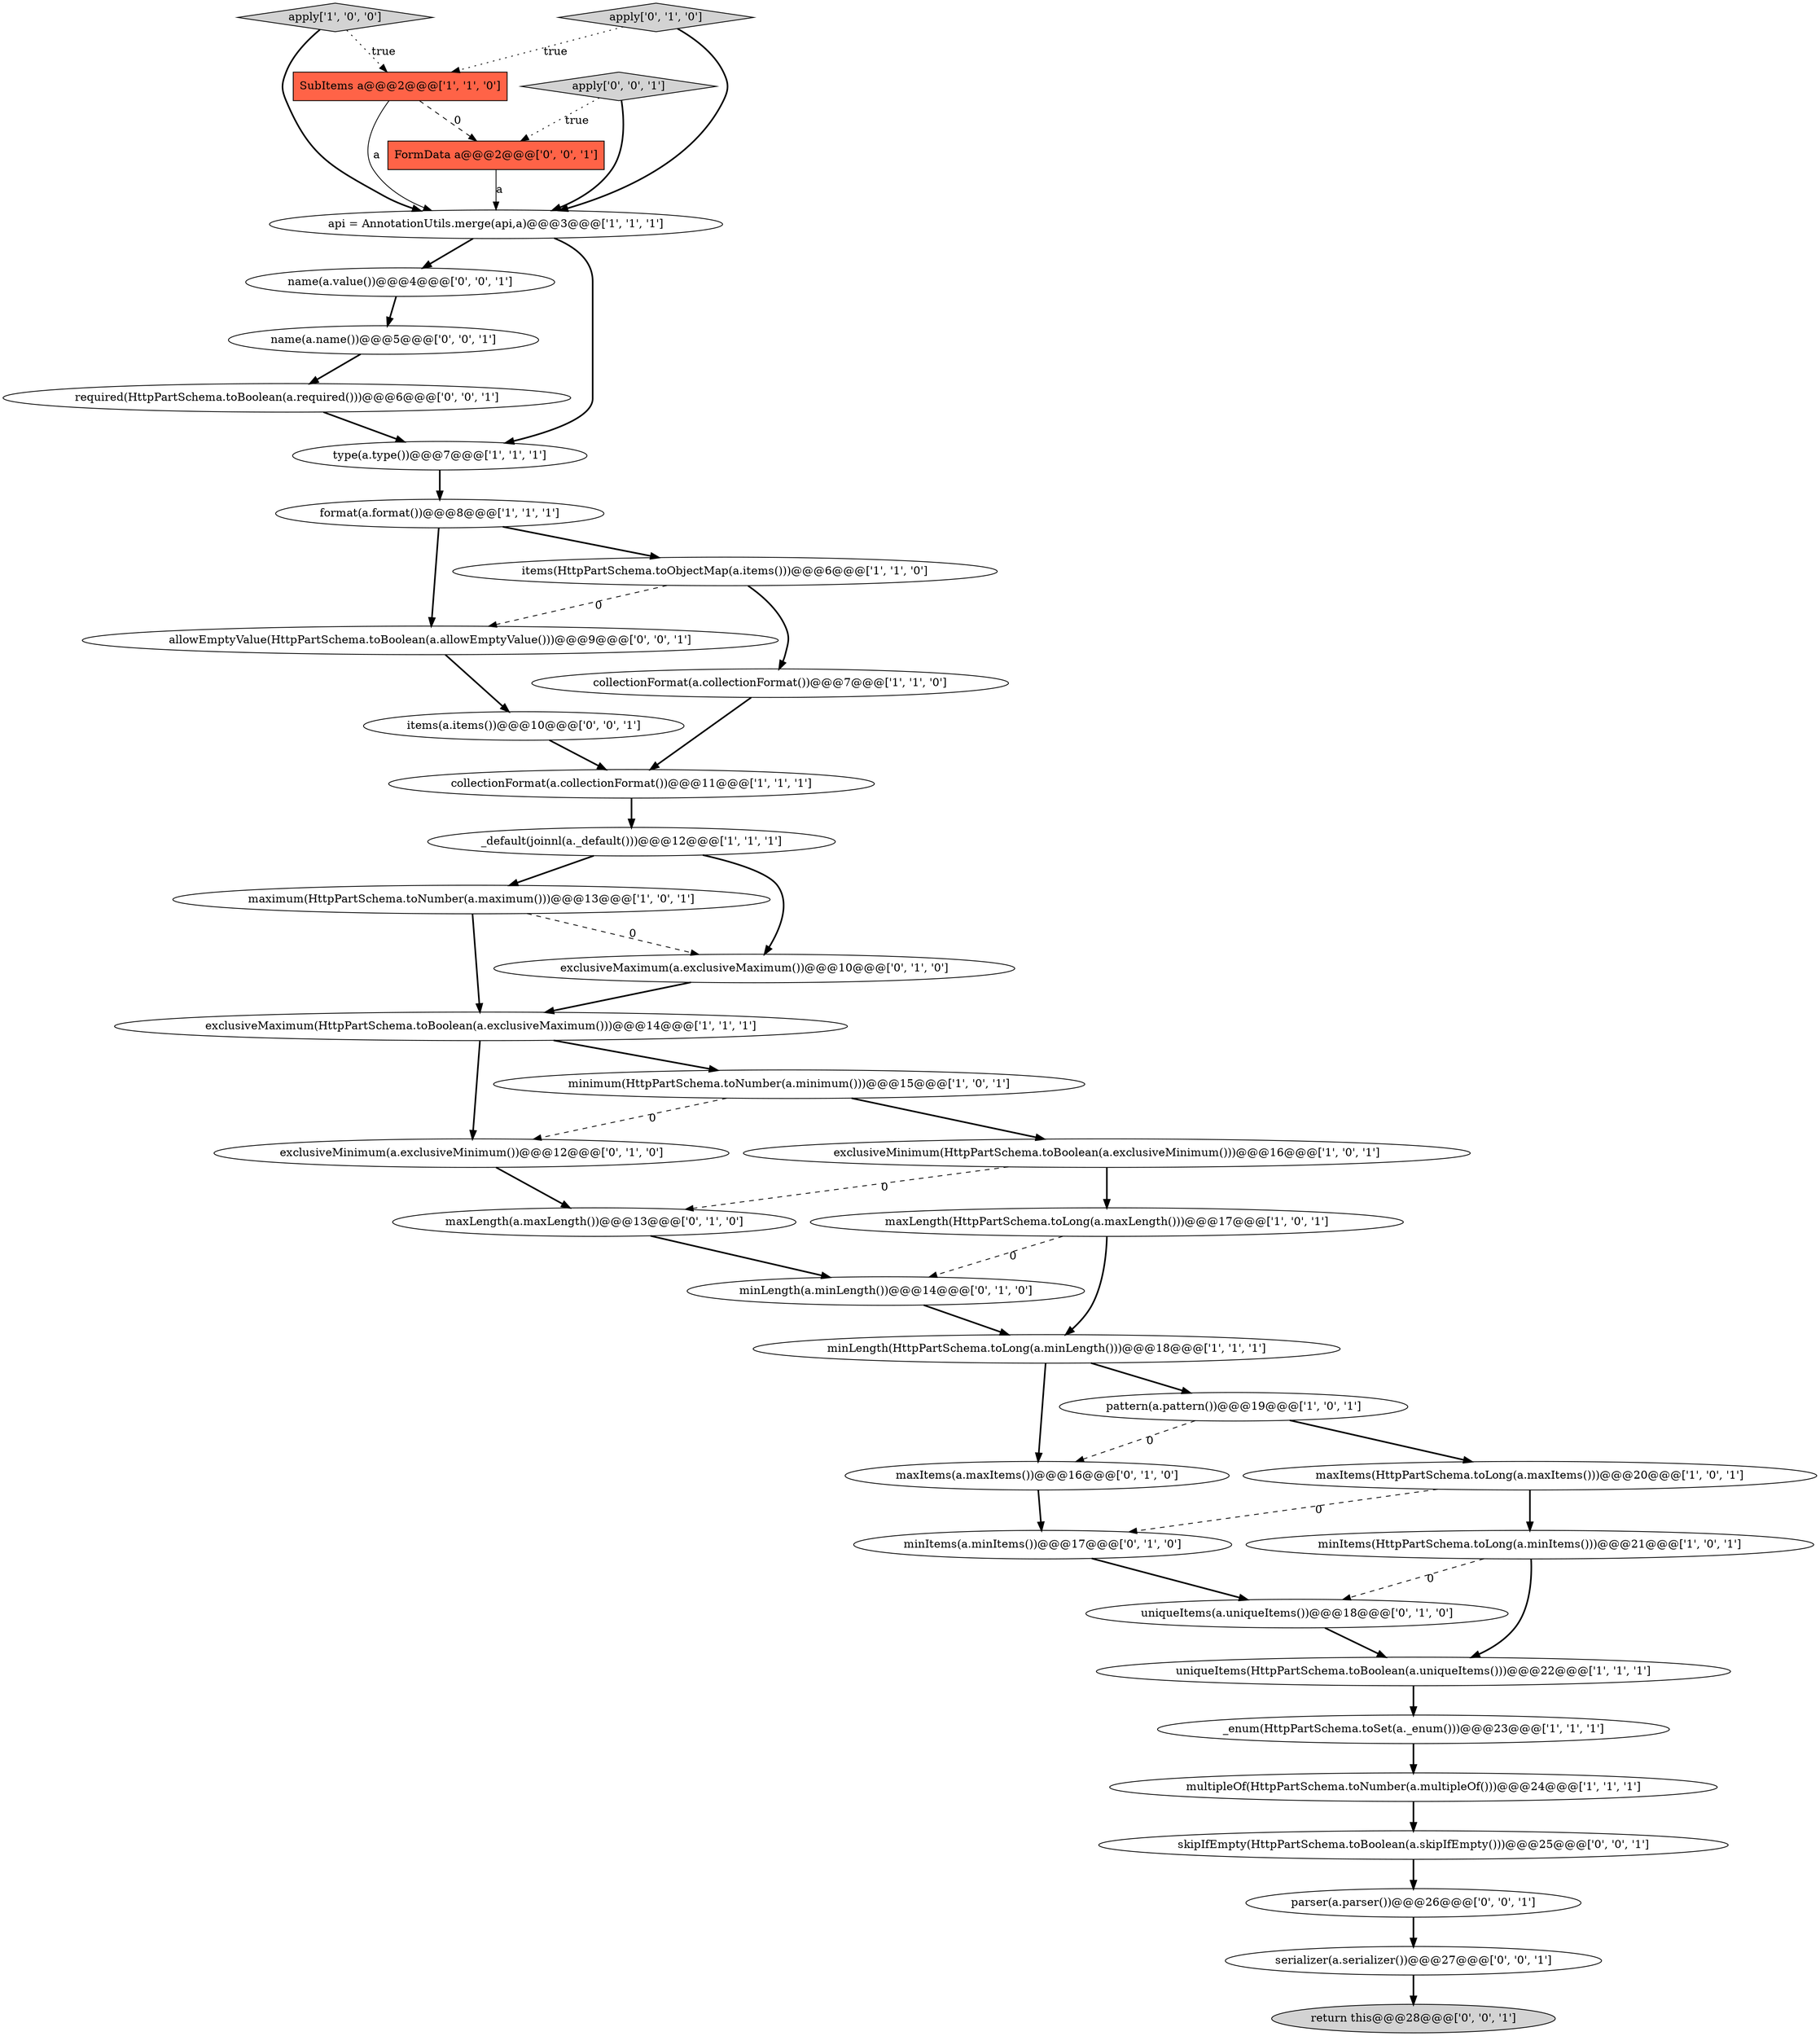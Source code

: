 digraph {
21 [style = filled, label = "minItems(a.minItems())@@@17@@@['0', '1', '0']", fillcolor = white, shape = ellipse image = "AAA1AAABBB2BBB"];
33 [style = filled, label = "serializer(a.serializer())@@@27@@@['0', '0', '1']", fillcolor = white, shape = ellipse image = "AAA0AAABBB3BBB"];
35 [style = filled, label = "allowEmptyValue(HttpPartSchema.toBoolean(a.allowEmptyValue()))@@@9@@@['0', '0', '1']", fillcolor = white, shape = ellipse image = "AAA0AAABBB3BBB"];
12 [style = filled, label = "apply['1', '0', '0']", fillcolor = lightgray, shape = diamond image = "AAA0AAABBB1BBB"];
14 [style = filled, label = "uniqueItems(HttpPartSchema.toBoolean(a.uniqueItems()))@@@22@@@['1', '1', '1']", fillcolor = white, shape = ellipse image = "AAA0AAABBB1BBB"];
13 [style = filled, label = "items(HttpPartSchema.toObjectMap(a.items()))@@@6@@@['1', '1', '0']", fillcolor = white, shape = ellipse image = "AAA0AAABBB1BBB"];
11 [style = filled, label = "maximum(HttpPartSchema.toNumber(a.maximum()))@@@13@@@['1', '0', '1']", fillcolor = white, shape = ellipse image = "AAA0AAABBB1BBB"];
20 [style = filled, label = "minItems(HttpPartSchema.toLong(a.minItems()))@@@21@@@['1', '0', '1']", fillcolor = white, shape = ellipse image = "AAA0AAABBB1BBB"];
23 [style = filled, label = "exclusiveMinimum(a.exclusiveMinimum())@@@12@@@['0', '1', '0']", fillcolor = white, shape = ellipse image = "AAA1AAABBB2BBB"];
36 [style = filled, label = "apply['0', '0', '1']", fillcolor = lightgray, shape = diamond image = "AAA0AAABBB3BBB"];
29 [style = filled, label = "name(a.value())@@@4@@@['0', '0', '1']", fillcolor = white, shape = ellipse image = "AAA0AAABBB3BBB"];
19 [style = filled, label = "exclusiveMaximum(HttpPartSchema.toBoolean(a.exclusiveMaximum()))@@@14@@@['1', '1', '1']", fillcolor = white, shape = ellipse image = "AAA0AAABBB1BBB"];
24 [style = filled, label = "uniqueItems(a.uniqueItems())@@@18@@@['0', '1', '0']", fillcolor = white, shape = ellipse image = "AAA1AAABBB2BBB"];
26 [style = filled, label = "maxItems(a.maxItems())@@@16@@@['0', '1', '0']", fillcolor = white, shape = ellipse image = "AAA1AAABBB2BBB"];
4 [style = filled, label = "api = AnnotationUtils.merge(api,a)@@@3@@@['1', '1', '1']", fillcolor = white, shape = ellipse image = "AAA0AAABBB1BBB"];
37 [style = filled, label = "parser(a.parser())@@@26@@@['0', '0', '1']", fillcolor = white, shape = ellipse image = "AAA0AAABBB3BBB"];
17 [style = filled, label = "collectionFormat(a.collectionFormat())@@@11@@@['1', '1', '1']", fillcolor = white, shape = ellipse image = "AAA0AAABBB1BBB"];
8 [style = filled, label = "minLength(HttpPartSchema.toLong(a.minLength()))@@@18@@@['1', '1', '1']", fillcolor = white, shape = ellipse image = "AAA0AAABBB1BBB"];
34 [style = filled, label = "items(a.items())@@@10@@@['0', '0', '1']", fillcolor = white, shape = ellipse image = "AAA0AAABBB3BBB"];
7 [style = filled, label = "multipleOf(HttpPartSchema.toNumber(a.multipleOf()))@@@24@@@['1', '1', '1']", fillcolor = white, shape = ellipse image = "AAA0AAABBB1BBB"];
25 [style = filled, label = "apply['0', '1', '0']", fillcolor = lightgray, shape = diamond image = "AAA0AAABBB2BBB"];
38 [style = filled, label = "return this@@@28@@@['0', '0', '1']", fillcolor = lightgray, shape = ellipse image = "AAA0AAABBB3BBB"];
5 [style = filled, label = "type(a.type())@@@7@@@['1', '1', '1']", fillcolor = white, shape = ellipse image = "AAA0AAABBB1BBB"];
15 [style = filled, label = "maxItems(HttpPartSchema.toLong(a.maxItems()))@@@20@@@['1', '0', '1']", fillcolor = white, shape = ellipse image = "AAA0AAABBB1BBB"];
6 [style = filled, label = "_default(joinnl(a._default()))@@@12@@@['1', '1', '1']", fillcolor = white, shape = ellipse image = "AAA0AAABBB1BBB"];
16 [style = filled, label = "exclusiveMinimum(HttpPartSchema.toBoolean(a.exclusiveMinimum()))@@@16@@@['1', '0', '1']", fillcolor = white, shape = ellipse image = "AAA0AAABBB1BBB"];
1 [style = filled, label = "collectionFormat(a.collectionFormat())@@@7@@@['1', '1', '0']", fillcolor = white, shape = ellipse image = "AAA0AAABBB1BBB"];
3 [style = filled, label = "maxLength(HttpPartSchema.toLong(a.maxLength()))@@@17@@@['1', '0', '1']", fillcolor = white, shape = ellipse image = "AAA0AAABBB1BBB"];
10 [style = filled, label = "SubItems a@@@2@@@['1', '1', '0']", fillcolor = tomato, shape = box image = "AAA0AAABBB1BBB"];
9 [style = filled, label = "pattern(a.pattern())@@@19@@@['1', '0', '1']", fillcolor = white, shape = ellipse image = "AAA0AAABBB1BBB"];
2 [style = filled, label = "_enum(HttpPartSchema.toSet(a._enum()))@@@23@@@['1', '1', '1']", fillcolor = white, shape = ellipse image = "AAA0AAABBB1BBB"];
22 [style = filled, label = "minLength(a.minLength())@@@14@@@['0', '1', '0']", fillcolor = white, shape = ellipse image = "AAA1AAABBB2BBB"];
28 [style = filled, label = "maxLength(a.maxLength())@@@13@@@['0', '1', '0']", fillcolor = white, shape = ellipse image = "AAA1AAABBB2BBB"];
32 [style = filled, label = "name(a.name())@@@5@@@['0', '0', '1']", fillcolor = white, shape = ellipse image = "AAA0AAABBB3BBB"];
39 [style = filled, label = "required(HttpPartSchema.toBoolean(a.required()))@@@6@@@['0', '0', '1']", fillcolor = white, shape = ellipse image = "AAA0AAABBB3BBB"];
18 [style = filled, label = "format(a.format())@@@8@@@['1', '1', '1']", fillcolor = white, shape = ellipse image = "AAA0AAABBB1BBB"];
0 [style = filled, label = "minimum(HttpPartSchema.toNumber(a.minimum()))@@@15@@@['1', '0', '1']", fillcolor = white, shape = ellipse image = "AAA0AAABBB1BBB"];
27 [style = filled, label = "exclusiveMaximum(a.exclusiveMaximum())@@@10@@@['0', '1', '0']", fillcolor = white, shape = ellipse image = "AAA1AAABBB2BBB"];
31 [style = filled, label = "FormData a@@@2@@@['0', '0', '1']", fillcolor = tomato, shape = box image = "AAA0AAABBB3BBB"];
30 [style = filled, label = "skipIfEmpty(HttpPartSchema.toBoolean(a.skipIfEmpty()))@@@25@@@['0', '0', '1']", fillcolor = white, shape = ellipse image = "AAA0AAABBB3BBB"];
12->10 [style = dotted, label="true"];
26->21 [style = bold, label=""];
8->9 [style = bold, label=""];
22->8 [style = bold, label=""];
30->37 [style = bold, label=""];
36->4 [style = bold, label=""];
3->22 [style = dashed, label="0"];
2->7 [style = bold, label=""];
8->26 [style = bold, label=""];
36->31 [style = dotted, label="true"];
39->5 [style = bold, label=""];
6->11 [style = bold, label=""];
4->5 [style = bold, label=""];
12->4 [style = bold, label=""];
32->39 [style = bold, label=""];
11->27 [style = dashed, label="0"];
18->13 [style = bold, label=""];
9->15 [style = bold, label=""];
13->35 [style = dashed, label="0"];
37->33 [style = bold, label=""];
19->0 [style = bold, label=""];
9->26 [style = dashed, label="0"];
21->24 [style = bold, label=""];
19->23 [style = bold, label=""];
25->10 [style = dotted, label="true"];
34->17 [style = bold, label=""];
6->27 [style = bold, label=""];
28->22 [style = bold, label=""];
25->4 [style = bold, label=""];
0->23 [style = dashed, label="0"];
29->32 [style = bold, label=""];
10->4 [style = solid, label="a"];
17->6 [style = bold, label=""];
16->28 [style = dashed, label="0"];
20->24 [style = dashed, label="0"];
16->3 [style = bold, label=""];
10->31 [style = dashed, label="0"];
11->19 [style = bold, label=""];
1->17 [style = bold, label=""];
3->8 [style = bold, label=""];
5->18 [style = bold, label=""];
33->38 [style = bold, label=""];
15->20 [style = bold, label=""];
13->1 [style = bold, label=""];
14->2 [style = bold, label=""];
27->19 [style = bold, label=""];
23->28 [style = bold, label=""];
15->21 [style = dashed, label="0"];
24->14 [style = bold, label=""];
4->29 [style = bold, label=""];
20->14 [style = bold, label=""];
35->34 [style = bold, label=""];
31->4 [style = solid, label="a"];
18->35 [style = bold, label=""];
7->30 [style = bold, label=""];
0->16 [style = bold, label=""];
}
